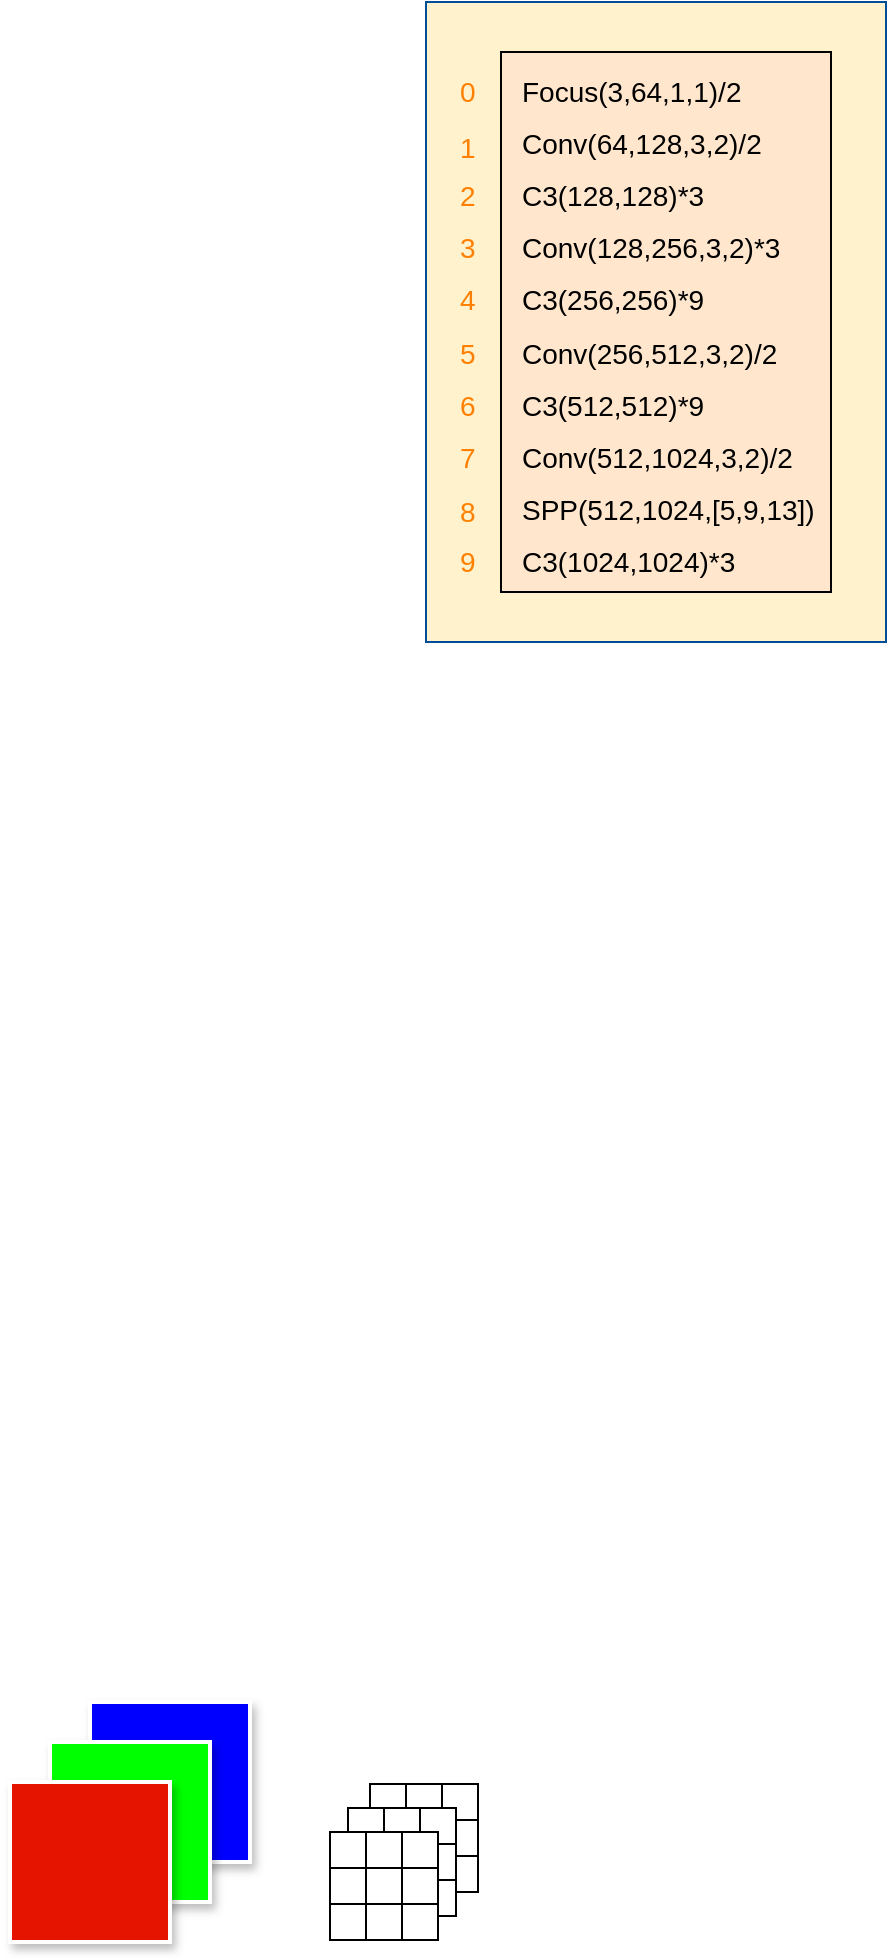 <mxfile version="15.9.1" type="github">
  <diagram id="MxeaoJ1tU_wyJYdL1BjK" name="第 1 页">
    <mxGraphModel dx="1609" dy="468" grid="1" gridSize="10" guides="1" tooltips="1" connect="1" arrows="1" fold="1" page="1" pageScale="1" pageWidth="827" pageHeight="1169" math="0" shadow="0">
      <root>
        <mxCell id="0" />
        <mxCell id="1" parent="0" />
        <mxCell id="SBuyi_CQ05QwC0BAwkS6-33" value="" style="shape=table;startSize=0;container=1;collapsible=0;childLayout=tableLayout;rounded=0;shadow=0;glass=0;sketch=0;strokeColor=#000000;strokeWidth=1;fillColor=#FFFFFF;" vertex="1" parent="1">
          <mxGeometry x="180" y="971" width="54" height="54" as="geometry" />
        </mxCell>
        <mxCell id="SBuyi_CQ05QwC0BAwkS6-34" value="" style="shape=partialRectangle;collapsible=0;dropTarget=0;pointerEvents=0;fillColor=none;top=0;left=0;bottom=0;right=0;points=[[0,0.5],[1,0.5]];portConstraint=eastwest;rounded=0;shadow=0;glass=0;sketch=0;strokeColor=#000000;strokeWidth=1;" vertex="1" parent="SBuyi_CQ05QwC0BAwkS6-33">
          <mxGeometry width="54" height="18" as="geometry" />
        </mxCell>
        <mxCell id="SBuyi_CQ05QwC0BAwkS6-35" value="" style="shape=partialRectangle;html=1;whiteSpace=wrap;connectable=0;overflow=hidden;fillColor=none;top=0;left=0;bottom=0;right=0;pointerEvents=1;rounded=0;shadow=0;glass=0;sketch=0;strokeColor=#000000;strokeWidth=1;" vertex="1" parent="SBuyi_CQ05QwC0BAwkS6-34">
          <mxGeometry width="18" height="18" as="geometry">
            <mxRectangle width="18" height="18" as="alternateBounds" />
          </mxGeometry>
        </mxCell>
        <mxCell id="SBuyi_CQ05QwC0BAwkS6-36" value="" style="shape=partialRectangle;html=1;whiteSpace=wrap;connectable=0;overflow=hidden;fillColor=none;top=0;left=0;bottom=0;right=0;pointerEvents=1;rounded=0;shadow=0;glass=0;sketch=0;strokeColor=#000000;strokeWidth=1;" vertex="1" parent="SBuyi_CQ05QwC0BAwkS6-34">
          <mxGeometry x="18" width="18" height="18" as="geometry">
            <mxRectangle width="18" height="18" as="alternateBounds" />
          </mxGeometry>
        </mxCell>
        <mxCell id="SBuyi_CQ05QwC0BAwkS6-37" value="" style="shape=partialRectangle;html=1;whiteSpace=wrap;connectable=0;overflow=hidden;fillColor=none;top=0;left=0;bottom=0;right=0;pointerEvents=1;rounded=0;shadow=0;glass=0;sketch=0;strokeColor=#000000;strokeWidth=1;" vertex="1" parent="SBuyi_CQ05QwC0BAwkS6-34">
          <mxGeometry x="36" width="18" height="18" as="geometry">
            <mxRectangle width="18" height="18" as="alternateBounds" />
          </mxGeometry>
        </mxCell>
        <mxCell id="SBuyi_CQ05QwC0BAwkS6-38" value="" style="shape=partialRectangle;collapsible=0;dropTarget=0;pointerEvents=0;fillColor=none;top=0;left=0;bottom=0;right=0;points=[[0,0.5],[1,0.5]];portConstraint=eastwest;rounded=0;shadow=0;glass=0;sketch=0;strokeColor=#000000;strokeWidth=1;" vertex="1" parent="SBuyi_CQ05QwC0BAwkS6-33">
          <mxGeometry y="18" width="54" height="18" as="geometry" />
        </mxCell>
        <mxCell id="SBuyi_CQ05QwC0BAwkS6-39" value="" style="shape=partialRectangle;html=1;whiteSpace=wrap;connectable=0;overflow=hidden;fillColor=none;top=0;left=0;bottom=0;right=0;pointerEvents=1;rounded=0;shadow=0;glass=0;sketch=0;strokeColor=#000000;strokeWidth=1;" vertex="1" parent="SBuyi_CQ05QwC0BAwkS6-38">
          <mxGeometry width="18" height="18" as="geometry">
            <mxRectangle width="18" height="18" as="alternateBounds" />
          </mxGeometry>
        </mxCell>
        <mxCell id="SBuyi_CQ05QwC0BAwkS6-40" value="" style="shape=partialRectangle;html=1;whiteSpace=wrap;connectable=0;overflow=hidden;fillColor=none;top=0;left=0;bottom=0;right=0;pointerEvents=1;rounded=0;shadow=0;glass=0;sketch=0;strokeColor=#000000;strokeWidth=1;" vertex="1" parent="SBuyi_CQ05QwC0BAwkS6-38">
          <mxGeometry x="18" width="18" height="18" as="geometry">
            <mxRectangle width="18" height="18" as="alternateBounds" />
          </mxGeometry>
        </mxCell>
        <mxCell id="SBuyi_CQ05QwC0BAwkS6-41" value="" style="shape=partialRectangle;html=1;whiteSpace=wrap;connectable=0;overflow=hidden;fillColor=none;top=0;left=0;bottom=0;right=0;pointerEvents=1;rounded=0;shadow=0;glass=0;sketch=0;strokeColor=#000000;strokeWidth=1;" vertex="1" parent="SBuyi_CQ05QwC0BAwkS6-38">
          <mxGeometry x="36" width="18" height="18" as="geometry">
            <mxRectangle width="18" height="18" as="alternateBounds" />
          </mxGeometry>
        </mxCell>
        <mxCell id="SBuyi_CQ05QwC0BAwkS6-42" value="" style="shape=partialRectangle;collapsible=0;dropTarget=0;pointerEvents=0;fillColor=none;top=0;left=0;bottom=0;right=0;points=[[0,0.5],[1,0.5]];portConstraint=eastwest;rounded=0;shadow=0;glass=0;sketch=0;strokeColor=#000000;strokeWidth=1;" vertex="1" parent="SBuyi_CQ05QwC0BAwkS6-33">
          <mxGeometry y="36" width="54" height="18" as="geometry" />
        </mxCell>
        <mxCell id="SBuyi_CQ05QwC0BAwkS6-43" value="" style="shape=partialRectangle;html=1;whiteSpace=wrap;connectable=0;overflow=hidden;fillColor=none;top=0;left=0;bottom=0;right=0;pointerEvents=1;rounded=0;shadow=0;glass=0;sketch=0;strokeColor=#000000;strokeWidth=1;" vertex="1" parent="SBuyi_CQ05QwC0BAwkS6-42">
          <mxGeometry width="18" height="18" as="geometry">
            <mxRectangle width="18" height="18" as="alternateBounds" />
          </mxGeometry>
        </mxCell>
        <mxCell id="SBuyi_CQ05QwC0BAwkS6-44" value="" style="shape=partialRectangle;html=1;whiteSpace=wrap;connectable=0;overflow=hidden;fillColor=none;top=0;left=0;bottom=0;right=0;pointerEvents=1;rounded=0;shadow=0;glass=0;sketch=0;strokeColor=#000000;strokeWidth=1;" vertex="1" parent="SBuyi_CQ05QwC0BAwkS6-42">
          <mxGeometry x="18" width="18" height="18" as="geometry">
            <mxRectangle width="18" height="18" as="alternateBounds" />
          </mxGeometry>
        </mxCell>
        <mxCell id="SBuyi_CQ05QwC0BAwkS6-45" value="" style="shape=partialRectangle;html=1;whiteSpace=wrap;connectable=0;overflow=hidden;fillColor=none;top=0;left=0;bottom=0;right=0;pointerEvents=1;rounded=0;shadow=0;glass=0;sketch=0;strokeColor=#000000;strokeWidth=1;" vertex="1" parent="SBuyi_CQ05QwC0BAwkS6-42">
          <mxGeometry x="36" width="18" height="18" as="geometry">
            <mxRectangle width="18" height="18" as="alternateBounds" />
          </mxGeometry>
        </mxCell>
        <mxCell id="SBuyi_CQ05QwC0BAwkS6-46" value="" style="shape=table;startSize=0;container=1;collapsible=0;childLayout=tableLayout;rounded=0;shadow=0;glass=0;sketch=0;strokeColor=#000000;strokeWidth=1;fillColor=#FFFFFF;" vertex="1" parent="1">
          <mxGeometry x="169" y="983" width="54" height="54" as="geometry" />
        </mxCell>
        <mxCell id="SBuyi_CQ05QwC0BAwkS6-47" value="" style="shape=partialRectangle;collapsible=0;dropTarget=0;pointerEvents=0;fillColor=none;top=0;left=0;bottom=0;right=0;points=[[0,0.5],[1,0.5]];portConstraint=eastwest;rounded=0;shadow=0;glass=0;sketch=0;strokeColor=#000000;strokeWidth=1;" vertex="1" parent="SBuyi_CQ05QwC0BAwkS6-46">
          <mxGeometry width="54" height="18" as="geometry" />
        </mxCell>
        <mxCell id="SBuyi_CQ05QwC0BAwkS6-48" value="" style="shape=partialRectangle;html=1;whiteSpace=wrap;connectable=0;overflow=hidden;fillColor=none;top=0;left=0;bottom=0;right=0;pointerEvents=1;rounded=0;shadow=0;glass=0;sketch=0;strokeColor=#000000;strokeWidth=1;" vertex="1" parent="SBuyi_CQ05QwC0BAwkS6-47">
          <mxGeometry width="18" height="18" as="geometry">
            <mxRectangle width="18" height="18" as="alternateBounds" />
          </mxGeometry>
        </mxCell>
        <mxCell id="SBuyi_CQ05QwC0BAwkS6-49" value="" style="shape=partialRectangle;html=1;whiteSpace=wrap;connectable=0;overflow=hidden;fillColor=none;top=0;left=0;bottom=0;right=0;pointerEvents=1;rounded=0;shadow=0;glass=0;sketch=0;strokeColor=#000000;strokeWidth=1;" vertex="1" parent="SBuyi_CQ05QwC0BAwkS6-47">
          <mxGeometry x="18" width="18" height="18" as="geometry">
            <mxRectangle width="18" height="18" as="alternateBounds" />
          </mxGeometry>
        </mxCell>
        <mxCell id="SBuyi_CQ05QwC0BAwkS6-50" value="" style="shape=partialRectangle;html=1;whiteSpace=wrap;connectable=0;overflow=hidden;fillColor=none;top=0;left=0;bottom=0;right=0;pointerEvents=1;rounded=0;shadow=0;glass=0;sketch=0;strokeColor=#000000;strokeWidth=1;" vertex="1" parent="SBuyi_CQ05QwC0BAwkS6-47">
          <mxGeometry x="36" width="18" height="18" as="geometry">
            <mxRectangle width="18" height="18" as="alternateBounds" />
          </mxGeometry>
        </mxCell>
        <mxCell id="SBuyi_CQ05QwC0BAwkS6-51" value="" style="shape=partialRectangle;collapsible=0;dropTarget=0;pointerEvents=0;fillColor=none;top=0;left=0;bottom=0;right=0;points=[[0,0.5],[1,0.5]];portConstraint=eastwest;rounded=0;shadow=0;glass=0;sketch=0;strokeColor=#000000;strokeWidth=1;" vertex="1" parent="SBuyi_CQ05QwC0BAwkS6-46">
          <mxGeometry y="18" width="54" height="18" as="geometry" />
        </mxCell>
        <mxCell id="SBuyi_CQ05QwC0BAwkS6-52" value="" style="shape=partialRectangle;html=1;whiteSpace=wrap;connectable=0;overflow=hidden;fillColor=none;top=0;left=0;bottom=0;right=0;pointerEvents=1;rounded=0;shadow=0;glass=0;sketch=0;strokeColor=#000000;strokeWidth=1;" vertex="1" parent="SBuyi_CQ05QwC0BAwkS6-51">
          <mxGeometry width="18" height="18" as="geometry">
            <mxRectangle width="18" height="18" as="alternateBounds" />
          </mxGeometry>
        </mxCell>
        <mxCell id="SBuyi_CQ05QwC0BAwkS6-53" value="" style="shape=partialRectangle;html=1;whiteSpace=wrap;connectable=0;overflow=hidden;fillColor=none;top=0;left=0;bottom=0;right=0;pointerEvents=1;rounded=0;shadow=0;glass=0;sketch=0;strokeColor=#000000;strokeWidth=1;" vertex="1" parent="SBuyi_CQ05QwC0BAwkS6-51">
          <mxGeometry x="18" width="18" height="18" as="geometry">
            <mxRectangle width="18" height="18" as="alternateBounds" />
          </mxGeometry>
        </mxCell>
        <mxCell id="SBuyi_CQ05QwC0BAwkS6-54" value="" style="shape=partialRectangle;html=1;whiteSpace=wrap;connectable=0;overflow=hidden;fillColor=none;top=0;left=0;bottom=0;right=0;pointerEvents=1;rounded=0;shadow=0;glass=0;sketch=0;strokeColor=#000000;strokeWidth=1;" vertex="1" parent="SBuyi_CQ05QwC0BAwkS6-51">
          <mxGeometry x="36" width="18" height="18" as="geometry">
            <mxRectangle width="18" height="18" as="alternateBounds" />
          </mxGeometry>
        </mxCell>
        <mxCell id="SBuyi_CQ05QwC0BAwkS6-55" value="" style="shape=partialRectangle;collapsible=0;dropTarget=0;pointerEvents=0;fillColor=none;top=0;left=0;bottom=0;right=0;points=[[0,0.5],[1,0.5]];portConstraint=eastwest;rounded=0;shadow=0;glass=0;sketch=0;strokeColor=#000000;strokeWidth=1;" vertex="1" parent="SBuyi_CQ05QwC0BAwkS6-46">
          <mxGeometry y="36" width="54" height="18" as="geometry" />
        </mxCell>
        <mxCell id="SBuyi_CQ05QwC0BAwkS6-56" value="" style="shape=partialRectangle;html=1;whiteSpace=wrap;connectable=0;overflow=hidden;fillColor=none;top=0;left=0;bottom=0;right=0;pointerEvents=1;rounded=0;shadow=0;glass=0;sketch=0;strokeColor=#000000;strokeWidth=1;" vertex="1" parent="SBuyi_CQ05QwC0BAwkS6-55">
          <mxGeometry width="18" height="18" as="geometry">
            <mxRectangle width="18" height="18" as="alternateBounds" />
          </mxGeometry>
        </mxCell>
        <mxCell id="SBuyi_CQ05QwC0BAwkS6-57" value="" style="shape=partialRectangle;html=1;whiteSpace=wrap;connectable=0;overflow=hidden;fillColor=none;top=0;left=0;bottom=0;right=0;pointerEvents=1;rounded=0;shadow=0;glass=0;sketch=0;strokeColor=#000000;strokeWidth=1;" vertex="1" parent="SBuyi_CQ05QwC0BAwkS6-55">
          <mxGeometry x="18" width="18" height="18" as="geometry">
            <mxRectangle width="18" height="18" as="alternateBounds" />
          </mxGeometry>
        </mxCell>
        <mxCell id="SBuyi_CQ05QwC0BAwkS6-58" value="" style="shape=partialRectangle;html=1;whiteSpace=wrap;connectable=0;overflow=hidden;fillColor=none;top=0;left=0;bottom=0;right=0;pointerEvents=1;rounded=0;shadow=0;glass=0;sketch=0;strokeColor=#000000;strokeWidth=1;" vertex="1" parent="SBuyi_CQ05QwC0BAwkS6-55">
          <mxGeometry x="36" width="18" height="18" as="geometry">
            <mxRectangle width="18" height="18" as="alternateBounds" />
          </mxGeometry>
        </mxCell>
        <mxCell id="SBuyi_CQ05QwC0BAwkS6-4" value="" style="whiteSpace=wrap;html=1;aspect=fixed;shadow=1;strokeColor=#FFFFFF;fillColor=#0000FF;strokeWidth=2;" vertex="1" parent="1">
          <mxGeometry x="40" y="930" width="80" height="80" as="geometry" />
        </mxCell>
        <mxCell id="OxLfMOfWld4eNJETsRqd-1" value="" style="whiteSpace=wrap;html=1;strokeColor=#004C99;fillColor=#fff2cc;fontFamily=Helvetica;" parent="1" vertex="1">
          <mxGeometry x="208" y="80" width="230" height="320" as="geometry" />
        </mxCell>
        <mxCell id="OxLfMOfWld4eNJETsRqd-4" value="" style="rounded=0;whiteSpace=wrap;html=1;strokeColor=#000000;fillColor=#FFE6CC;" parent="1" vertex="1">
          <mxGeometry x="245.5" y="105" width="165" height="270" as="geometry" />
        </mxCell>
        <mxCell id="OxLfMOfWld4eNJETsRqd-5" value="&lt;font style=&quot;font-size: 14px&quot;&gt;Focus(3,64,1,1)/2&lt;/font&gt;" style="text;html=1;strokeColor=none;fillColor=none;align=left;verticalAlign=middle;whiteSpace=wrap;rounded=0;" parent="1" vertex="1">
          <mxGeometry x="254" y="110" width="60" height="30" as="geometry" />
        </mxCell>
        <mxCell id="OxLfMOfWld4eNJETsRqd-6" value="&lt;font style=&quot;font-size: 14px&quot;&gt;Conv(64,128,3,2)/2&lt;/font&gt;" style="text;html=1;strokeColor=none;fillColor=none;align=left;verticalAlign=middle;whiteSpace=wrap;rounded=0;" parent="1" vertex="1">
          <mxGeometry x="254" y="136" width="60" height="30" as="geometry" />
        </mxCell>
        <mxCell id="OxLfMOfWld4eNJETsRqd-7" value="&lt;font style=&quot;font-size: 14px&quot;&gt;C3(128,128)*3&lt;/font&gt;" style="text;html=1;strokeColor=none;fillColor=none;align=left;verticalAlign=middle;whiteSpace=wrap;rounded=0;" parent="1" vertex="1">
          <mxGeometry x="254" y="162" width="60" height="30" as="geometry" />
        </mxCell>
        <mxCell id="OxLfMOfWld4eNJETsRqd-8" value="&lt;font style=&quot;font-size: 14px&quot;&gt;Conv(128,256,3,2)*3&lt;/font&gt;" style="text;html=1;strokeColor=none;fillColor=none;align=left;verticalAlign=middle;whiteSpace=wrap;rounded=0;" parent="1" vertex="1">
          <mxGeometry x="254" y="183" width="150" height="40" as="geometry" />
        </mxCell>
        <mxCell id="OxLfMOfWld4eNJETsRqd-9" value="&lt;font style=&quot;font-size: 14px&quot;&gt;C3(256,256)*9&lt;/font&gt;" style="text;html=1;strokeColor=none;fillColor=none;align=left;verticalAlign=middle;whiteSpace=wrap;rounded=0;" parent="1" vertex="1">
          <mxGeometry x="254" y="214" width="60" height="30" as="geometry" />
        </mxCell>
        <mxCell id="OxLfMOfWld4eNJETsRqd-11" value="&lt;font style=&quot;font-size: 14px&quot;&gt;Conv(256,512,3,2)/2&lt;/font&gt;" style="text;html=1;strokeColor=none;fillColor=none;align=left;verticalAlign=middle;whiteSpace=wrap;rounded=0;fontFamily=Helvetica;" parent="1" vertex="1">
          <mxGeometry x="254" y="236" width="170" height="40" as="geometry" />
        </mxCell>
        <mxCell id="OxLfMOfWld4eNJETsRqd-12" value="&lt;font style=&quot;font-size: 14px&quot;&gt;C3(512,512)*9&lt;/font&gt;" style="text;html=1;strokeColor=none;fillColor=none;align=left;verticalAlign=middle;whiteSpace=wrap;rounded=0;" parent="1" vertex="1">
          <mxGeometry x="254" y="267" width="60" height="30" as="geometry" />
        </mxCell>
        <mxCell id="OxLfMOfWld4eNJETsRqd-13" value="&lt;font style=&quot;font-size: 14px&quot;&gt;Conv(512,1024,3,2)/2&lt;/font&gt;" style="text;html=1;strokeColor=none;fillColor=none;align=left;verticalAlign=middle;whiteSpace=wrap;rounded=0;fontFamily=Helvetica;" parent="1" vertex="1">
          <mxGeometry x="254" y="288" width="170" height="40" as="geometry" />
        </mxCell>
        <mxCell id="OxLfMOfWld4eNJETsRqd-14" value="&lt;font style=&quot;font-size: 14px&quot;&gt;SPP(512,1024,[5,9,13])&lt;/font&gt;" style="text;html=1;strokeColor=none;fillColor=none;align=left;verticalAlign=middle;whiteSpace=wrap;rounded=0;fontFamily=Helvetica;" parent="1" vertex="1">
          <mxGeometry x="254" y="314" width="170" height="40" as="geometry" />
        </mxCell>
        <mxCell id="OxLfMOfWld4eNJETsRqd-15" value="&lt;font style=&quot;font-size: 14px&quot;&gt;C3(1024,1024)*3&lt;/font&gt;" style="text;html=1;strokeColor=none;fillColor=none;align=left;verticalAlign=middle;whiteSpace=wrap;rounded=0;" parent="1" vertex="1">
          <mxGeometry x="254" y="345" width="60" height="30" as="geometry" />
        </mxCell>
        <mxCell id="OxLfMOfWld4eNJETsRqd-18" value="&lt;font style=&quot;font-size: 14px&quot;&gt;0&lt;/font&gt;" style="text;html=1;strokeColor=none;fillColor=none;align=left;verticalAlign=middle;whiteSpace=wrap;rounded=0;fontColor=#FF8000;" parent="1" vertex="1">
          <mxGeometry x="222.5" y="110" width="30" height="30" as="geometry" />
        </mxCell>
        <mxCell id="OxLfMOfWld4eNJETsRqd-19" value="&lt;font style=&quot;font-size: 14px&quot;&gt;1&lt;/font&gt;" style="text;html=1;strokeColor=none;fillColor=none;align=left;verticalAlign=middle;whiteSpace=wrap;rounded=0;fontColor=#FF8000;" parent="1" vertex="1">
          <mxGeometry x="222.5" y="136" width="30" height="34" as="geometry" />
        </mxCell>
        <mxCell id="OxLfMOfWld4eNJETsRqd-20" value="&lt;font style=&quot;font-size: 14px&quot;&gt;2&lt;/font&gt;" style="text;html=1;strokeColor=none;fillColor=none;align=left;verticalAlign=middle;whiteSpace=wrap;rounded=0;fontColor=#FF8000;" parent="1" vertex="1">
          <mxGeometry x="222.5" y="162" width="30" height="30" as="geometry" />
        </mxCell>
        <mxCell id="OxLfMOfWld4eNJETsRqd-21" value="&lt;font style=&quot;font-size: 14px&quot;&gt;3&lt;/font&gt;" style="text;html=1;strokeColor=none;fillColor=none;align=left;verticalAlign=middle;whiteSpace=wrap;rounded=0;fontColor=#FF8000;" parent="1" vertex="1">
          <mxGeometry x="222.5" y="188" width="30" height="30" as="geometry" />
        </mxCell>
        <mxCell id="OxLfMOfWld4eNJETsRqd-22" value="&lt;font style=&quot;font-size: 14px&quot;&gt;4&lt;/font&gt;" style="text;html=1;strokeColor=none;fillColor=none;align=left;verticalAlign=middle;whiteSpace=wrap;rounded=0;fontColor=#FF8000;" parent="1" vertex="1">
          <mxGeometry x="222.5" y="214" width="30" height="30" as="geometry" />
        </mxCell>
        <mxCell id="OxLfMOfWld4eNJETsRqd-23" value="&lt;font style=&quot;font-size: 14px&quot;&gt;5&lt;/font&gt;" style="text;html=1;strokeColor=none;fillColor=none;align=left;verticalAlign=middle;whiteSpace=wrap;rounded=0;fontColor=#FF8000;" parent="1" vertex="1">
          <mxGeometry x="222.5" y="241" width="30" height="30" as="geometry" />
        </mxCell>
        <mxCell id="OxLfMOfWld4eNJETsRqd-24" value="&lt;font style=&quot;font-size: 14px&quot;&gt;6&lt;/font&gt;" style="text;html=1;strokeColor=none;fillColor=none;align=left;verticalAlign=middle;whiteSpace=wrap;rounded=0;fontColor=#FF8000;" parent="1" vertex="1">
          <mxGeometry x="222.5" y="267" width="30" height="30" as="geometry" />
        </mxCell>
        <mxCell id="OxLfMOfWld4eNJETsRqd-25" value="&lt;font style=&quot;font-size: 14px&quot;&gt;7&lt;/font&gt;" style="text;html=1;strokeColor=none;fillColor=none;align=left;verticalAlign=middle;whiteSpace=wrap;rounded=0;fontColor=#FF8000;" parent="1" vertex="1">
          <mxGeometry x="222.5" y="293" width="30" height="30" as="geometry" />
        </mxCell>
        <mxCell id="OxLfMOfWld4eNJETsRqd-26" value="&lt;font style=&quot;font-size: 14px&quot;&gt;8&lt;/font&gt;" style="text;html=1;strokeColor=none;fillColor=none;align=left;verticalAlign=middle;whiteSpace=wrap;rounded=0;fontColor=#FF8000;" parent="1" vertex="1">
          <mxGeometry x="222.5" y="320" width="30" height="29" as="geometry" />
        </mxCell>
        <mxCell id="OxLfMOfWld4eNJETsRqd-27" value="&lt;font style=&quot;font-size: 14px&quot;&gt;9&lt;/font&gt;" style="text;html=1;strokeColor=none;fillColor=none;align=left;verticalAlign=middle;whiteSpace=wrap;rounded=0;fontColor=#FF8000;" parent="1" vertex="1">
          <mxGeometry x="222.5" y="345" width="30" height="30" as="geometry" />
        </mxCell>
        <mxCell id="SBuyi_CQ05QwC0BAwkS6-2" value="" style="whiteSpace=wrap;html=1;aspect=fixed;shadow=1;fillColor=#00FF00;strokeColor=#FFFFFF;strokeWidth=2;" vertex="1" parent="1">
          <mxGeometry x="20" y="950" width="80" height="80" as="geometry" />
        </mxCell>
        <mxCell id="SBuyi_CQ05QwC0BAwkS6-1" value="" style="whiteSpace=wrap;html=1;aspect=fixed;fillColor=#e51400;fontColor=#ffffff;strokeColor=#FFFFFF;shadow=1;sketch=0;glass=0;rounded=0;strokeWidth=2;" vertex="1" parent="1">
          <mxGeometry y="970" width="80" height="80" as="geometry" />
        </mxCell>
        <mxCell id="SBuyi_CQ05QwC0BAwkS6-20" value="" style="shape=table;startSize=0;container=1;collapsible=0;childLayout=tableLayout;rounded=0;shadow=0;glass=0;sketch=0;strokeColor=#000000;strokeWidth=1;fillColor=#FFFFFF;" vertex="1" parent="1">
          <mxGeometry x="160" y="995" width="54" height="54" as="geometry" />
        </mxCell>
        <mxCell id="SBuyi_CQ05QwC0BAwkS6-21" value="" style="shape=partialRectangle;collapsible=0;dropTarget=0;pointerEvents=0;fillColor=none;top=0;left=0;bottom=0;right=0;points=[[0,0.5],[1,0.5]];portConstraint=eastwest;rounded=0;shadow=0;glass=0;sketch=0;strokeColor=#000000;strokeWidth=1;" vertex="1" parent="SBuyi_CQ05QwC0BAwkS6-20">
          <mxGeometry width="54" height="18" as="geometry" />
        </mxCell>
        <mxCell id="SBuyi_CQ05QwC0BAwkS6-22" value="" style="shape=partialRectangle;html=1;whiteSpace=wrap;connectable=0;overflow=hidden;fillColor=none;top=0;left=0;bottom=0;right=0;pointerEvents=1;rounded=0;shadow=0;glass=0;sketch=0;strokeColor=#000000;strokeWidth=1;" vertex="1" parent="SBuyi_CQ05QwC0BAwkS6-21">
          <mxGeometry width="18" height="18" as="geometry">
            <mxRectangle width="18" height="18" as="alternateBounds" />
          </mxGeometry>
        </mxCell>
        <mxCell id="SBuyi_CQ05QwC0BAwkS6-23" value="" style="shape=partialRectangle;html=1;whiteSpace=wrap;connectable=0;overflow=hidden;fillColor=none;top=0;left=0;bottom=0;right=0;pointerEvents=1;rounded=0;shadow=0;glass=0;sketch=0;strokeColor=#000000;strokeWidth=1;" vertex="1" parent="SBuyi_CQ05QwC0BAwkS6-21">
          <mxGeometry x="18" width="18" height="18" as="geometry">
            <mxRectangle width="18" height="18" as="alternateBounds" />
          </mxGeometry>
        </mxCell>
        <mxCell id="SBuyi_CQ05QwC0BAwkS6-24" value="" style="shape=partialRectangle;html=1;whiteSpace=wrap;connectable=0;overflow=hidden;fillColor=none;top=0;left=0;bottom=0;right=0;pointerEvents=1;rounded=0;shadow=0;glass=0;sketch=0;strokeColor=#000000;strokeWidth=1;" vertex="1" parent="SBuyi_CQ05QwC0BAwkS6-21">
          <mxGeometry x="36" width="18" height="18" as="geometry">
            <mxRectangle width="18" height="18" as="alternateBounds" />
          </mxGeometry>
        </mxCell>
        <mxCell id="SBuyi_CQ05QwC0BAwkS6-25" value="" style="shape=partialRectangle;collapsible=0;dropTarget=0;pointerEvents=0;fillColor=none;top=0;left=0;bottom=0;right=0;points=[[0,0.5],[1,0.5]];portConstraint=eastwest;rounded=0;shadow=0;glass=0;sketch=0;strokeColor=#000000;strokeWidth=1;" vertex="1" parent="SBuyi_CQ05QwC0BAwkS6-20">
          <mxGeometry y="18" width="54" height="18" as="geometry" />
        </mxCell>
        <mxCell id="SBuyi_CQ05QwC0BAwkS6-26" value="" style="shape=partialRectangle;html=1;whiteSpace=wrap;connectable=0;overflow=hidden;fillColor=none;top=0;left=0;bottom=0;right=0;pointerEvents=1;rounded=0;shadow=0;glass=0;sketch=0;strokeColor=#000000;strokeWidth=1;" vertex="1" parent="SBuyi_CQ05QwC0BAwkS6-25">
          <mxGeometry width="18" height="18" as="geometry">
            <mxRectangle width="18" height="18" as="alternateBounds" />
          </mxGeometry>
        </mxCell>
        <mxCell id="SBuyi_CQ05QwC0BAwkS6-27" value="" style="shape=partialRectangle;html=1;whiteSpace=wrap;connectable=0;overflow=hidden;fillColor=none;top=0;left=0;bottom=0;right=0;pointerEvents=1;rounded=0;shadow=0;glass=0;sketch=0;strokeColor=#000000;strokeWidth=1;" vertex="1" parent="SBuyi_CQ05QwC0BAwkS6-25">
          <mxGeometry x="18" width="18" height="18" as="geometry">
            <mxRectangle width="18" height="18" as="alternateBounds" />
          </mxGeometry>
        </mxCell>
        <mxCell id="SBuyi_CQ05QwC0BAwkS6-28" value="" style="shape=partialRectangle;html=1;whiteSpace=wrap;connectable=0;overflow=hidden;fillColor=none;top=0;left=0;bottom=0;right=0;pointerEvents=1;rounded=0;shadow=0;glass=0;sketch=0;strokeColor=#000000;strokeWidth=1;" vertex="1" parent="SBuyi_CQ05QwC0BAwkS6-25">
          <mxGeometry x="36" width="18" height="18" as="geometry">
            <mxRectangle width="18" height="18" as="alternateBounds" />
          </mxGeometry>
        </mxCell>
        <mxCell id="SBuyi_CQ05QwC0BAwkS6-29" value="" style="shape=partialRectangle;collapsible=0;dropTarget=0;pointerEvents=0;fillColor=none;top=0;left=0;bottom=0;right=0;points=[[0,0.5],[1,0.5]];portConstraint=eastwest;rounded=0;shadow=0;glass=0;sketch=0;strokeColor=#000000;strokeWidth=1;" vertex="1" parent="SBuyi_CQ05QwC0BAwkS6-20">
          <mxGeometry y="36" width="54" height="18" as="geometry" />
        </mxCell>
        <mxCell id="SBuyi_CQ05QwC0BAwkS6-30" value="" style="shape=partialRectangle;html=1;whiteSpace=wrap;connectable=0;overflow=hidden;fillColor=none;top=0;left=0;bottom=0;right=0;pointerEvents=1;rounded=0;shadow=0;glass=0;sketch=0;strokeColor=#000000;strokeWidth=1;" vertex="1" parent="SBuyi_CQ05QwC0BAwkS6-29">
          <mxGeometry width="18" height="18" as="geometry">
            <mxRectangle width="18" height="18" as="alternateBounds" />
          </mxGeometry>
        </mxCell>
        <mxCell id="SBuyi_CQ05QwC0BAwkS6-31" value="" style="shape=partialRectangle;html=1;whiteSpace=wrap;connectable=0;overflow=hidden;fillColor=none;top=0;left=0;bottom=0;right=0;pointerEvents=1;rounded=0;shadow=0;glass=0;sketch=0;strokeColor=#000000;strokeWidth=1;" vertex="1" parent="SBuyi_CQ05QwC0BAwkS6-29">
          <mxGeometry x="18" width="18" height="18" as="geometry">
            <mxRectangle width="18" height="18" as="alternateBounds" />
          </mxGeometry>
        </mxCell>
        <mxCell id="SBuyi_CQ05QwC0BAwkS6-32" value="" style="shape=partialRectangle;html=1;whiteSpace=wrap;connectable=0;overflow=hidden;fillColor=none;top=0;left=0;bottom=0;right=0;pointerEvents=1;rounded=0;shadow=0;glass=0;sketch=0;strokeColor=#000000;strokeWidth=1;" vertex="1" parent="SBuyi_CQ05QwC0BAwkS6-29">
          <mxGeometry x="36" width="18" height="18" as="geometry">
            <mxRectangle width="18" height="18" as="alternateBounds" />
          </mxGeometry>
        </mxCell>
      </root>
    </mxGraphModel>
  </diagram>
</mxfile>
